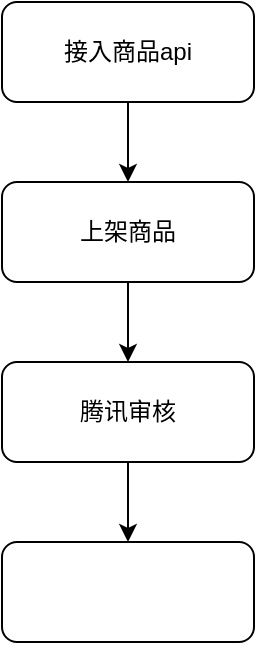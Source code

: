 <mxfile version="21.3.8" type="github">
  <diagram name="第 1 页" id="TwRywU2T2GZqSAnzKBbv">
    <mxGraphModel dx="954" dy="615" grid="1" gridSize="10" guides="1" tooltips="1" connect="1" arrows="1" fold="1" page="1" pageScale="1" pageWidth="827" pageHeight="1169" math="0" shadow="0">
      <root>
        <mxCell id="0" />
        <mxCell id="1" parent="0" />
        <mxCell id="7q85VXCmQOr3JvRlGiXD-3" value="" style="edgeStyle=orthogonalEdgeStyle;rounded=0;orthogonalLoop=1;jettySize=auto;html=1;" edge="1" parent="1" source="7q85VXCmQOr3JvRlGiXD-1" target="7q85VXCmQOr3JvRlGiXD-2">
          <mxGeometry relative="1" as="geometry" />
        </mxCell>
        <mxCell id="7q85VXCmQOr3JvRlGiXD-1" value="接入商品api" style="rounded=1;whiteSpace=wrap;html=1;" vertex="1" parent="1">
          <mxGeometry x="360" y="40" width="126" height="50" as="geometry" />
        </mxCell>
        <mxCell id="7q85VXCmQOr3JvRlGiXD-5" value="" style="edgeStyle=orthogonalEdgeStyle;rounded=0;orthogonalLoop=1;jettySize=auto;html=1;" edge="1" parent="1" source="7q85VXCmQOr3JvRlGiXD-2" target="7q85VXCmQOr3JvRlGiXD-4">
          <mxGeometry relative="1" as="geometry" />
        </mxCell>
        <mxCell id="7q85VXCmQOr3JvRlGiXD-2" value="上架商品" style="rounded=1;whiteSpace=wrap;html=1;" vertex="1" parent="1">
          <mxGeometry x="360" y="130" width="126" height="50" as="geometry" />
        </mxCell>
        <mxCell id="7q85VXCmQOr3JvRlGiXD-7" value="" style="edgeStyle=orthogonalEdgeStyle;rounded=0;orthogonalLoop=1;jettySize=auto;html=1;" edge="1" parent="1" source="7q85VXCmQOr3JvRlGiXD-4" target="7q85VXCmQOr3JvRlGiXD-6">
          <mxGeometry relative="1" as="geometry" />
        </mxCell>
        <mxCell id="7q85VXCmQOr3JvRlGiXD-4" value="腾讯审核" style="rounded=1;whiteSpace=wrap;html=1;" vertex="1" parent="1">
          <mxGeometry x="360" y="220" width="126" height="50" as="geometry" />
        </mxCell>
        <mxCell id="7q85VXCmQOr3JvRlGiXD-6" value="" style="rounded=1;whiteSpace=wrap;html=1;" vertex="1" parent="1">
          <mxGeometry x="360" y="310" width="126" height="50" as="geometry" />
        </mxCell>
      </root>
    </mxGraphModel>
  </diagram>
</mxfile>

